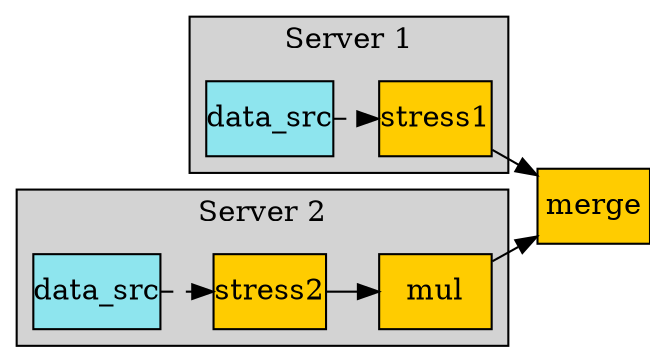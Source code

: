 digraph foo {
    graph [pad="0", nodesep="0.3", ranksep="0.3"]
    node [shape=box, style=filled, fillcolor="#ffcc00", margin="0"];
    rankdir=LR;
    splines=line;

    subgraph cluster_1 {
        ds01 [label="data_src", shape=box, style=filled, fillcolor=cadetblue2];

        ds01 -> stress1 [style=dashed];

        label="Server 1";
        style=filled;
        fillcolor=lightgrey;
    }

    subgraph cluster_2 {
        ds02 [label="data_src", shape=box, style=filled, fillcolor=cadetblue2];

        ds02 -> stress2 [style=dashed];
        stress2 -> mul;

        label="Server 2";
        style=filled;
        fillcolor=lightgrey;
    }

    stress1 -> "merge";
    mul -> "merge";
}
